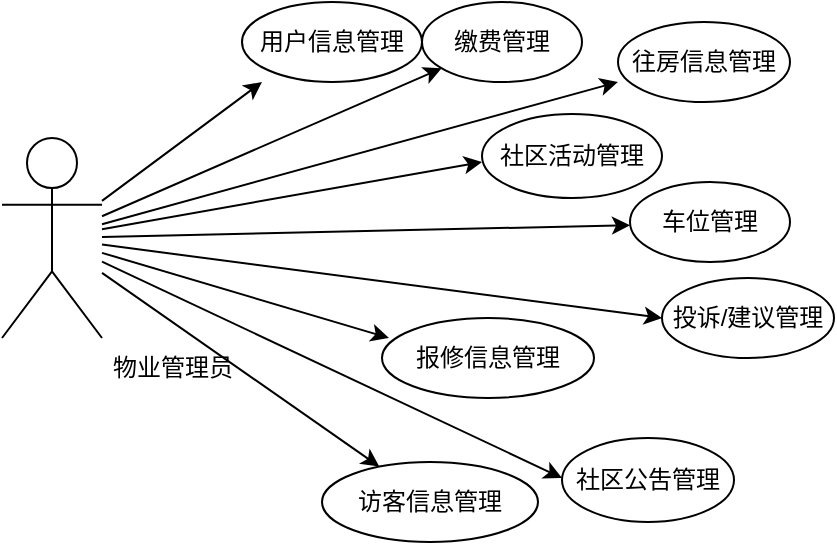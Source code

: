 <mxfile version="26.0.8">
  <diagram id="FgQ8mwDGQy4oUYOdyk1N" name="第 1 页">
    <mxGraphModel dx="666" dy="445" grid="1" gridSize="10" guides="1" tooltips="1" connect="0" arrows="0" fold="1" page="1" pageScale="1" pageWidth="827" pageHeight="1169" math="0" shadow="0">
      <root>
        <mxCell id="0" />
        <mxCell id="1" parent="0" />
        <mxCell id="QNW1KrDhYY0mPP2AlMV4-2" value="Actor" style="shape=umlActor;verticalLabelPosition=bottom;verticalAlign=top;html=1;outlineConnect=0;labelBackgroundColor=none;fontColor=none;noLabel=1;" parent="1" vertex="1">
          <mxGeometry x="20" y="158" width="50" height="100" as="geometry" />
        </mxCell>
        <mxCell id="QNW1KrDhYY0mPP2AlMV4-9" value="物业管理员" style="text;html=1;align=center;verticalAlign=middle;resizable=0;points=[];autosize=1;strokeColor=none;fillColor=none;" parent="1" vertex="1">
          <mxGeometry x="65" y="258" width="80" height="30" as="geometry" />
        </mxCell>
        <mxCell id="Pu8cevD-rksi1UCSuTNd-1" value="" style="endArrow=classic;html=1;rounded=0;entryX=0.111;entryY=1;entryDx=0;entryDy=0;entryPerimeter=0;" edge="1" parent="1" source="QNW1KrDhYY0mPP2AlMV4-2" target="Pu8cevD-rksi1UCSuTNd-2">
          <mxGeometry width="50" height="50" relative="1" as="geometry">
            <mxPoint x="180" y="170" as="sourcePoint" />
            <mxPoint x="230" y="90" as="targetPoint" />
            <Array as="points" />
          </mxGeometry>
        </mxCell>
        <mxCell id="Pu8cevD-rksi1UCSuTNd-2" value="用户信息管理" style="ellipse;whiteSpace=wrap;html=1;" vertex="1" parent="1">
          <mxGeometry x="140" y="90" width="90" height="40" as="geometry" />
        </mxCell>
        <mxCell id="Pu8cevD-rksi1UCSuTNd-3" value="" style="endArrow=classic;html=1;rounded=0;entryX=0;entryY=0.75;entryDx=0;entryDy=0;entryPerimeter=0;" edge="1" parent="1" source="QNW1KrDhYY0mPP2AlMV4-2" target="Pu8cevD-rksi1UCSuTNd-4">
          <mxGeometry width="50" height="50" relative="1" as="geometry">
            <mxPoint x="190" y="180" as="sourcePoint" />
            <mxPoint x="260" y="140" as="targetPoint" />
          </mxGeometry>
        </mxCell>
        <mxCell id="Pu8cevD-rksi1UCSuTNd-4" value="往房信息管理" style="ellipse;whiteSpace=wrap;html=1;" vertex="1" parent="1">
          <mxGeometry x="328" y="100" width="86" height="40" as="geometry" />
        </mxCell>
        <mxCell id="Pu8cevD-rksi1UCSuTNd-5" value="" style="endArrow=classic;html=1;rounded=0;entryX=0;entryY=0.5;entryDx=0;entryDy=0;entryPerimeter=0;" edge="1" parent="1" source="QNW1KrDhYY0mPP2AlMV4-2" target="Pu8cevD-rksi1UCSuTNd-6">
          <mxGeometry width="50" height="50" relative="1" as="geometry">
            <mxPoint x="200" y="200" as="sourcePoint" />
            <mxPoint x="290" y="160" as="targetPoint" />
          </mxGeometry>
        </mxCell>
        <mxCell id="Pu8cevD-rksi1UCSuTNd-6" value="投诉/建议管理" style="ellipse;whiteSpace=wrap;html=1;" vertex="1" parent="1">
          <mxGeometry x="350" y="228" width="86" height="40" as="geometry" />
        </mxCell>
        <mxCell id="Pu8cevD-rksi1UCSuTNd-7" value="" style="endArrow=classic;html=1;rounded=0;entryX=0;entryY=0.54;entryDx=0;entryDy=0;entryPerimeter=0;" edge="1" parent="1" source="QNW1KrDhYY0mPP2AlMV4-2" target="Pu8cevD-rksi1UCSuTNd-8">
          <mxGeometry width="50" height="50" relative="1" as="geometry">
            <mxPoint x="200" y="220" as="sourcePoint" />
            <mxPoint x="320" y="210" as="targetPoint" />
          </mxGeometry>
        </mxCell>
        <mxCell id="Pu8cevD-rksi1UCSuTNd-8" value="车位管理" style="ellipse;whiteSpace=wrap;html=1;" vertex="1" parent="1">
          <mxGeometry x="334" y="180" width="80" height="40" as="geometry" />
        </mxCell>
        <mxCell id="Pu8cevD-rksi1UCSuTNd-10" value="社区活动管理" style="ellipse;whiteSpace=wrap;html=1;" vertex="1" parent="1">
          <mxGeometry x="260" y="146" width="90" height="42" as="geometry" />
        </mxCell>
        <mxCell id="Pu8cevD-rksi1UCSuTNd-11" value="" style="endArrow=classic;html=1;rounded=0;entryX=0;entryY=0.571;entryDx=0;entryDy=0;entryPerimeter=0;" edge="1" parent="1" source="QNW1KrDhYY0mPP2AlMV4-2" target="Pu8cevD-rksi1UCSuTNd-10">
          <mxGeometry width="50" height="50" relative="1" as="geometry">
            <mxPoint x="200" y="240" as="sourcePoint" />
            <mxPoint x="300" y="240" as="targetPoint" />
          </mxGeometry>
        </mxCell>
        <mxCell id="Pu8cevD-rksi1UCSuTNd-14" value="" style="endArrow=classic;html=1;rounded=0;entryX=0.033;entryY=0.25;entryDx=0;entryDy=0;entryPerimeter=0;" edge="1" parent="1" source="QNW1KrDhYY0mPP2AlMV4-2" target="Pu8cevD-rksi1UCSuTNd-16">
          <mxGeometry width="50" height="50" relative="1" as="geometry">
            <mxPoint x="230" y="210" as="sourcePoint" />
            <mxPoint x="290" y="380" as="targetPoint" />
            <Array as="points" />
          </mxGeometry>
        </mxCell>
        <mxCell id="Pu8cevD-rksi1UCSuTNd-15" value="" style="endArrow=classic;html=1;rounded=0;entryX=0;entryY=0.476;entryDx=0;entryDy=0;entryPerimeter=0;" edge="1" parent="1" source="QNW1KrDhYY0mPP2AlMV4-2" target="Pu8cevD-rksi1UCSuTNd-17">
          <mxGeometry width="50" height="50" relative="1" as="geometry">
            <mxPoint x="310" y="240" as="sourcePoint" />
            <mxPoint x="360" y="260" as="targetPoint" />
          </mxGeometry>
        </mxCell>
        <mxCell id="Pu8cevD-rksi1UCSuTNd-16" value="报修信息管理" style="ellipse;whiteSpace=wrap;html=1;rotation=0;" vertex="1" parent="1">
          <mxGeometry x="210" y="248" width="106" height="40" as="geometry" />
        </mxCell>
        <mxCell id="Pu8cevD-rksi1UCSuTNd-17" value="社区公吿管理" style="ellipse;whiteSpace=wrap;html=1;" vertex="1" parent="1">
          <mxGeometry x="300" y="308" width="86" height="42" as="geometry" />
        </mxCell>
        <mxCell id="Pu8cevD-rksi1UCSuTNd-18" value="" style="endArrow=classic;html=1;rounded=0;" edge="1" parent="1" source="QNW1KrDhYY0mPP2AlMV4-2" target="Pu8cevD-rksi1UCSuTNd-19">
          <mxGeometry width="50" height="50" relative="1" as="geometry">
            <mxPoint x="310" y="290" as="sourcePoint" />
            <mxPoint x="290" y="340" as="targetPoint" />
          </mxGeometry>
        </mxCell>
        <mxCell id="Pu8cevD-rksi1UCSuTNd-19" value="访客信息管理" style="ellipse;whiteSpace=wrap;html=1;" vertex="1" parent="1">
          <mxGeometry x="180" y="320" width="108" height="40" as="geometry" />
        </mxCell>
        <mxCell id="Pu8cevD-rksi1UCSuTNd-20" value="" style="endArrow=classic;html=1;rounded=0;" edge="1" parent="1" source="QNW1KrDhYY0mPP2AlMV4-2" target="Pu8cevD-rksi1UCSuTNd-21">
          <mxGeometry width="50" height="50" relative="1" as="geometry">
            <mxPoint x="220" y="220" as="sourcePoint" />
            <mxPoint x="240" y="90" as="targetPoint" />
          </mxGeometry>
        </mxCell>
        <mxCell id="Pu8cevD-rksi1UCSuTNd-21" value="缴费管理" style="ellipse;whiteSpace=wrap;html=1;" vertex="1" parent="1">
          <mxGeometry x="230" y="90" width="80" height="40" as="geometry" />
        </mxCell>
      </root>
    </mxGraphModel>
  </diagram>
</mxfile>

